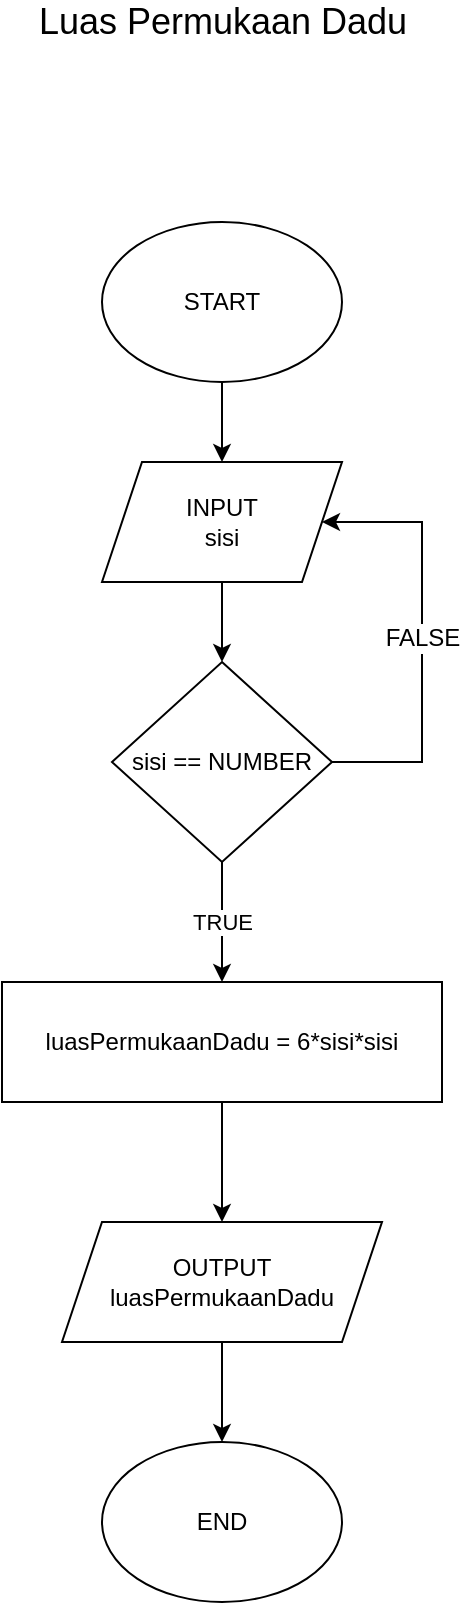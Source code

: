 <mxfile version="16.2.7" type="device"><diagram id="TjwPGp6lcR9jb2z5CCGF" name="Page-1"><mxGraphModel dx="780" dy="439" grid="1" gridSize="10" guides="1" tooltips="1" connect="1" arrows="1" fold="1" page="1" pageScale="1" pageWidth="850" pageHeight="1100" math="0" shadow="0"><root><mxCell id="0"/><mxCell id="1" parent="0"/><mxCell id="jcHp69MfwMfG5c_wW1ZX-3" value="" style="edgeStyle=orthogonalEdgeStyle;rounded=0;orthogonalLoop=1;jettySize=auto;html=1;" parent="1" source="jcHp69MfwMfG5c_wW1ZX-1" target="jcHp69MfwMfG5c_wW1ZX-2" edge="1"><mxGeometry relative="1" as="geometry"/></mxCell><mxCell id="jcHp69MfwMfG5c_wW1ZX-1" value="START" style="ellipse;whiteSpace=wrap;html=1;" parent="1" vertex="1"><mxGeometry x="340" y="210" width="120" height="80" as="geometry"/></mxCell><mxCell id="jcHp69MfwMfG5c_wW1ZX-5" value="" style="edgeStyle=orthogonalEdgeStyle;rounded=0;orthogonalLoop=1;jettySize=auto;html=1;" parent="1" source="jcHp69MfwMfG5c_wW1ZX-2" target="jcHp69MfwMfG5c_wW1ZX-4" edge="1"><mxGeometry relative="1" as="geometry"/></mxCell><mxCell id="jcHp69MfwMfG5c_wW1ZX-2" value="INPUT&lt;br&gt;sisi" style="shape=parallelogram;perimeter=parallelogramPerimeter;whiteSpace=wrap;html=1;fixedSize=1;" parent="1" vertex="1"><mxGeometry x="340" y="330" width="120" height="60" as="geometry"/></mxCell><mxCell id="jcHp69MfwMfG5c_wW1ZX-11" value="TRUE" style="edgeStyle=orthogonalEdgeStyle;rounded=0;orthogonalLoop=1;jettySize=auto;html=1;" parent="1" source="jcHp69MfwMfG5c_wW1ZX-4" target="jcHp69MfwMfG5c_wW1ZX-10" edge="1"><mxGeometry relative="1" as="geometry"/></mxCell><mxCell id="lwgbxxtmnVnPQiUNpKc6-1" value="FALSE" style="edgeStyle=orthogonalEdgeStyle;rounded=0;orthogonalLoop=1;jettySize=auto;html=1;fontSize=12;entryX=1;entryY=0.5;entryDx=0;entryDy=0;exitX=1;exitY=0.5;exitDx=0;exitDy=0;" edge="1" parent="1" source="jcHp69MfwMfG5c_wW1ZX-4" target="jcHp69MfwMfG5c_wW1ZX-2"><mxGeometry relative="1" as="geometry"><mxPoint x="540" y="350" as="targetPoint"/><Array as="points"><mxPoint x="500" y="480"/><mxPoint x="500" y="360"/></Array></mxGeometry></mxCell><mxCell id="jcHp69MfwMfG5c_wW1ZX-4" value="sisi == NUMBER" style="rhombus;whiteSpace=wrap;html=1;" parent="1" vertex="1"><mxGeometry x="345" y="430" width="110" height="100" as="geometry"/></mxCell><mxCell id="jcHp69MfwMfG5c_wW1ZX-13" value="" style="edgeStyle=orthogonalEdgeStyle;rounded=0;orthogonalLoop=1;jettySize=auto;html=1;" parent="1" source="jcHp69MfwMfG5c_wW1ZX-10" target="jcHp69MfwMfG5c_wW1ZX-12" edge="1"><mxGeometry relative="1" as="geometry"/></mxCell><mxCell id="jcHp69MfwMfG5c_wW1ZX-10" value="luasPermukaanDadu = 6*sisi*sisi" style="rounded=0;whiteSpace=wrap;html=1;" parent="1" vertex="1"><mxGeometry x="290" y="590" width="220" height="60" as="geometry"/></mxCell><mxCell id="jcHp69MfwMfG5c_wW1ZX-15" value="" style="edgeStyle=orthogonalEdgeStyle;rounded=0;orthogonalLoop=1;jettySize=auto;html=1;" parent="1" source="jcHp69MfwMfG5c_wW1ZX-12" target="jcHp69MfwMfG5c_wW1ZX-14" edge="1"><mxGeometry relative="1" as="geometry"/></mxCell><mxCell id="jcHp69MfwMfG5c_wW1ZX-12" value="OUTPUT&lt;br&gt;luasPermukaanDadu" style="shape=parallelogram;perimeter=parallelogramPerimeter;whiteSpace=wrap;html=1;fixedSize=1;" parent="1" vertex="1"><mxGeometry x="320" y="710" width="160" height="60" as="geometry"/></mxCell><mxCell id="jcHp69MfwMfG5c_wW1ZX-14" value="END" style="ellipse;whiteSpace=wrap;html=1;" parent="1" vertex="1"><mxGeometry x="340" y="820" width="120" height="80" as="geometry"/></mxCell><mxCell id="jcHp69MfwMfG5c_wW1ZX-16" value="&lt;font style=&quot;font-size: 18px&quot;&gt;Luas Permukaan Dadu&lt;/font&gt;" style="text;html=1;align=center;verticalAlign=middle;resizable=0;points=[];autosize=1;strokeColor=none;fillColor=none;" parent="1" vertex="1"><mxGeometry x="300" y="100" width="200" height="20" as="geometry"/></mxCell></root></mxGraphModel></diagram></mxfile>